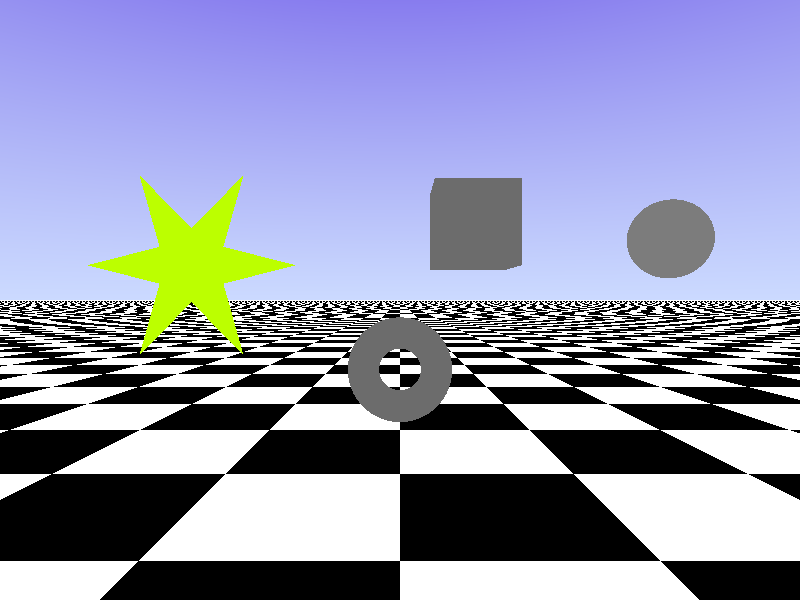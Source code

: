 

global_settings{ assumed_gamma 1.0 }
#default{ finish{ ambient 0.1 diffuse 0.9 }} 
//--------------------------------------------------------------------------
#include "colors.inc"
#include "textures.inc"
//--------------------------------------------------------------------------
// camera ------------------------------------------------------------------
#declare Camera_0 = camera {perspective angle 75               // front view
                            location  <0.0 , 1.0 ,-3.0>
                            right     x*image_width/image_height
                            look_at   <0.0 , 1.0 , 0.0>}
#declare Camera_1 = camera {/*ultra_wide_angle*/ angle 90   // diagonal view
                            location  <2.0 , 2.5 ,-3.0>
                            right     x*image_width/image_height
                            look_at   <0.0 , 1.0 , 0.0>}
#declare Camera_2 = camera {/*ultra_wide_angle*/ angle 90  //right side view
                            location  <3.0 , 1.0 , 0.0>
                            right     x*image_width/image_height
                            look_at   <0.0 , 1.0 , 0.0>}
#declare Camera_3 = camera {/*ultra_wide_angle*/ angle 90        // top view
                            location  <0.0 , 3.0 ,-0.001>
                            right     x*image_width/image_height
                            look_at   <0.0 , 1.0 , 0.0>}
camera{Camera_0}
// sun ----------------------------------------------------------------------
light_source{< 3000,3000,-3000> color White}
// sky ----------------------------------------------------------------------
sky_sphere { pigment { gradient <0,1,0>
                       color_map { [0.00 rgb <0.6,0.7,1.0>]
                                   [0.35 rgb <0.1,0.0,0.8>]
                                   [0.65 rgb <0.1,0.0,0.8>]
                                   [1.00 rgb <0.6,0.7,1.0>] 
                                 } 
                       scale 2         
                     } // end of pigment
           } //end of skysphere
//--------------------------------------------------------------------------
//Piso -------------------------------------------------------------------
plane{ <0,1,0>, 0 
       texture{ pigment{ checker color rgb<1,1,1>*1.2 color rgb<0.25,0.15,0.1>*0}
              //normal { bumps 0.75 scale 0.025}
                finish { phong 0.1}
              } // end of texture
     } // end of plane

//-------------------------------------------------------------------------- 
//---------------------------- objects in scene ----------------------------
//--------------------------------------------------------------------------


#declare Ray_Profile = 
box { <-1,-1,-1>,< 1,1,1> 
       scale <1,1,1>*sqrt(2) 

      texture { pigment{ color rgb<0.5,1.0,0.0>*1.0}  
                finish { phong 1}
              } // end of texture
       rotate<0,0,45>
       scale <1,0.36,1> 
       rotate< 45,0,0>
    } // end of box ---------------------------------------
 

#declare Ray =
intersection{
object{ Ray_Profile }  
object{ Ray_Profile scale<1,1,-1>}  
box{ <-2,-1,-1>,<0,1,1> 
     texture { pigment{ color rgb<1,0.0,0.3>}  
               finish { phong  1}
             } // end of texture
    inverse   
   }// end of box
scale<1,0.5,0.5>
}

//----------------------------------------------------------



union{
 #local Nr = 0;     // start
 #local EndNr = 6;  // end
 #while (Nr< EndNr) 
   object{Ray  rotate<0,Nr * 360/EndNr,0>} 

 #local Nr = Nr + 1;// next Nr
 #end // ------------- end of loop  
 
 scale <0.3,0.3,0.3> rotate<90,360*clock,0> translate<-1.20,1.2,0> } // end of union

//------------------------------------------------------- end    

// sample sphere
sphere { <0,0,0>, 0.75 
         texture { Polished_Chrome
                   //pigment{ color Red } // rgb< 1, 0.0, 0.0>}
                   //finish { phong 1 reflection {0.40 metallic 0.5}}
                 } // end of texture 

          scale<0.3,0.3,0.3>  rotate < 0,360*clock,0>  translate<1.55,1.35,0>  
       }
// end of sphere ----------------------------------- 


torus { 0.35,0.15 
        texture { pigment{ color rgb<1,1,1>*0.15 }
                  finish { phong 0.4 }
                } // end of texture
        scale <0.6,0.6,0.6> rotate<90,360*clock,0> translate<0,0.60,0>
} 
// end of torus  -------------------------------         


box { <0,0,0>,< 1.00, 1.00, 1.00>   

      texture { pigment{ color rgb<1,1,1>*0.15}  
                finish { phong 1 reflection{ 0.00 metallic 0.00} } 
              } // end of texture

      scale <0.5,0.5,0.5>
      rotate< 0,360*clock,0> translate<0.2,1.2,0> 
    } // end of box -          
    
